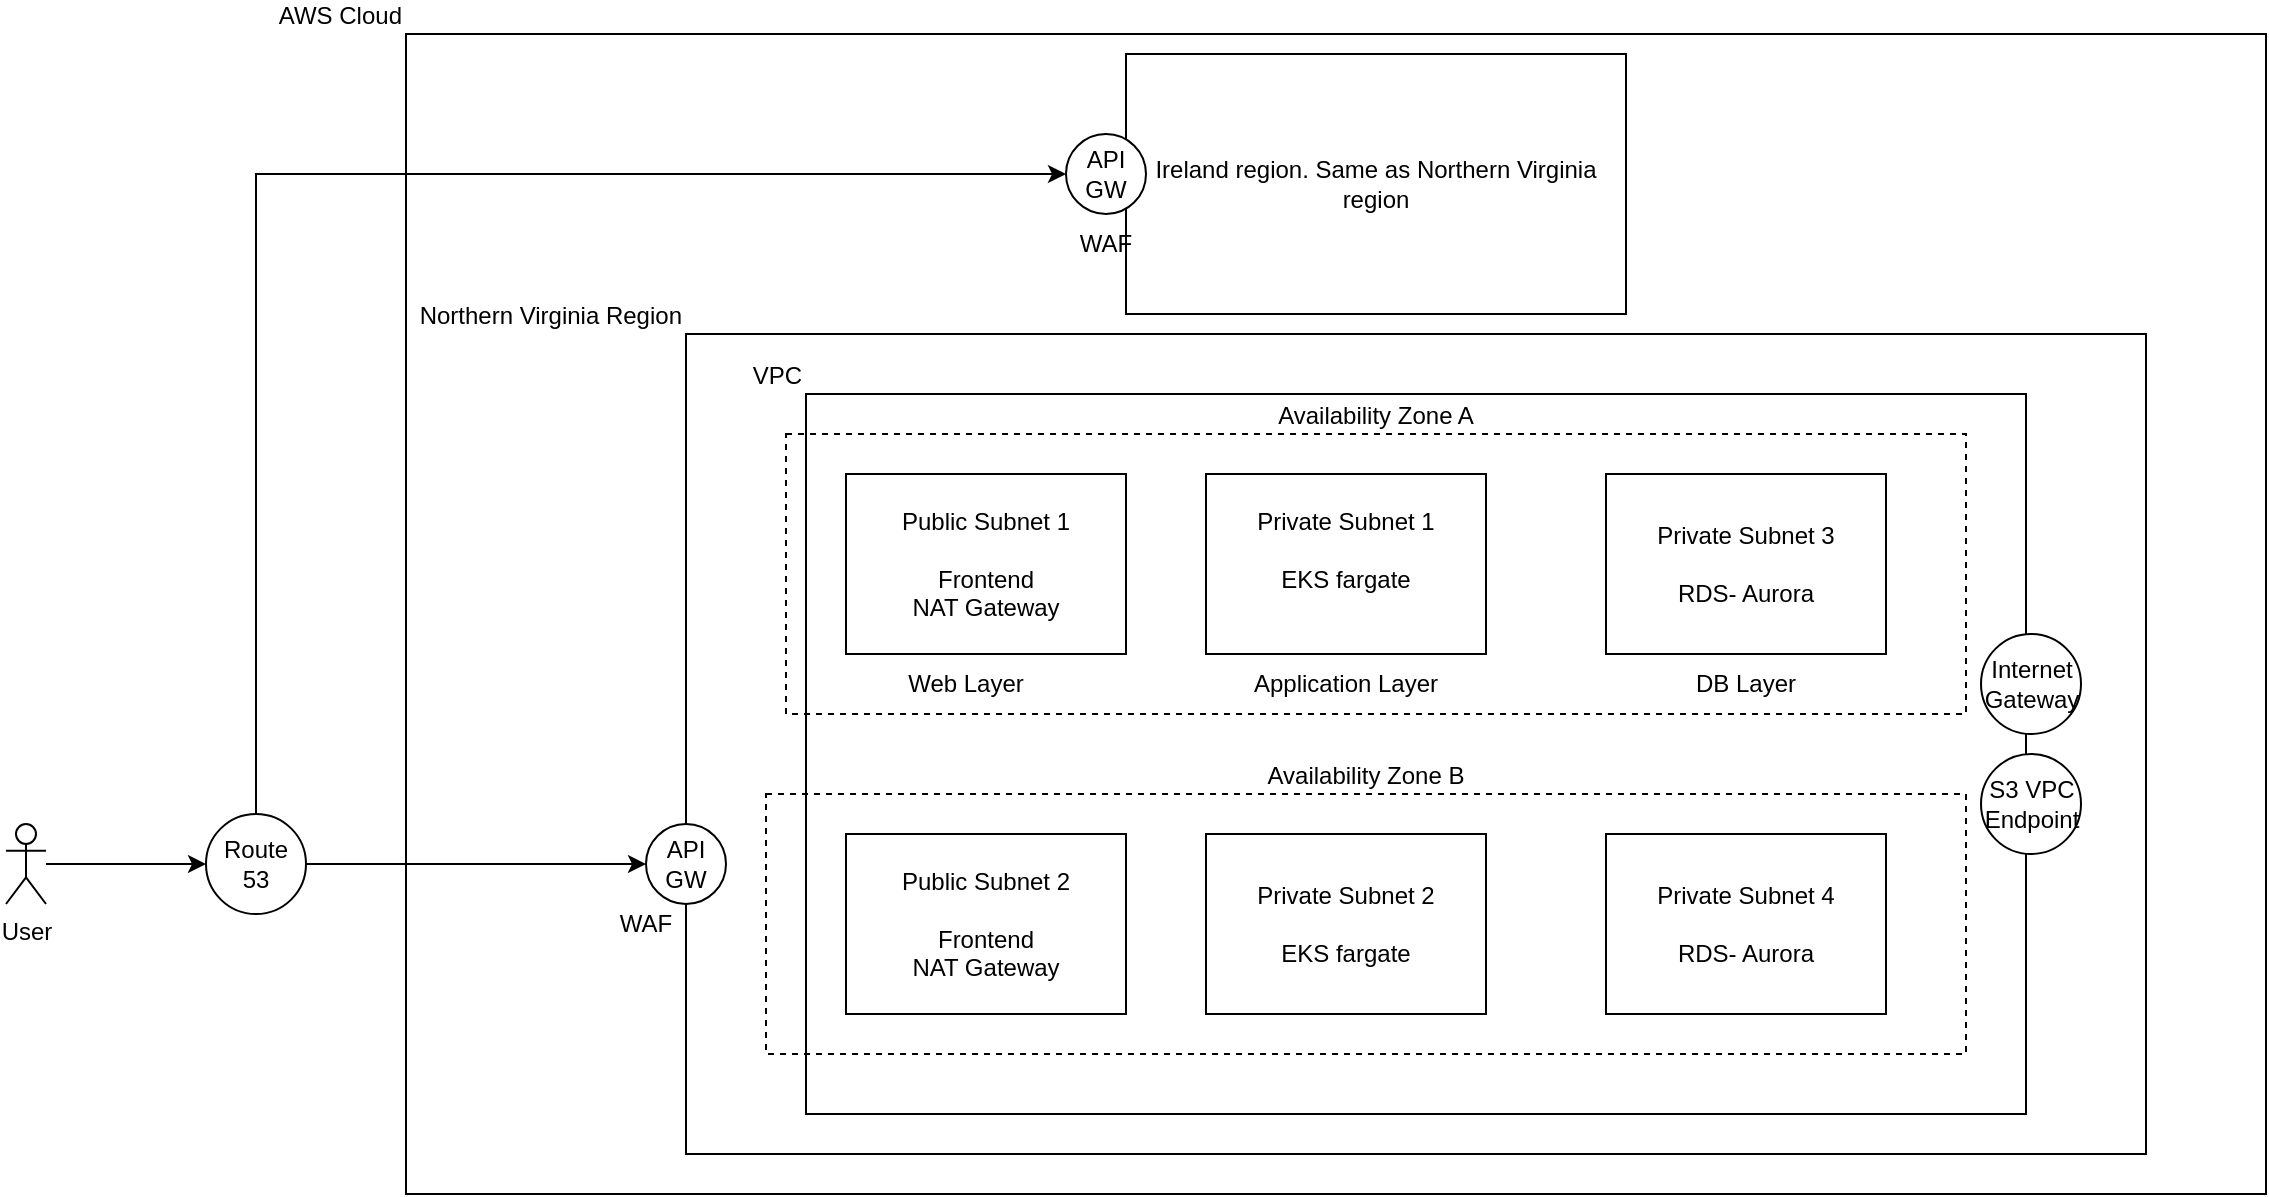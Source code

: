 <mxfile version="24.6.5" type="device">
  <diagram id="_JOBukSen8tSIEHADYFu" name="Page-1">
    <mxGraphModel dx="2284" dy="786" grid="1" gridSize="10" guides="1" tooltips="1" connect="1" arrows="1" fold="1" page="1" pageScale="1" pageWidth="850" pageHeight="1100" math="0" shadow="0">
      <root>
        <mxCell id="0" />
        <mxCell id="1" parent="0" />
        <mxCell id="ENQYq0kZE0MXRLzni3ol-1" value="AWS Cloud" style="rounded=0;whiteSpace=wrap;html=1;labelPosition=left;verticalLabelPosition=top;align=right;verticalAlign=bottom;" parent="1" vertex="1">
          <mxGeometry x="-120" y="50" width="930" height="580" as="geometry" />
        </mxCell>
        <mxCell id="ENQYq0kZE0MXRLzni3ol-17" style="edgeStyle=orthogonalEdgeStyle;rounded=0;orthogonalLoop=1;jettySize=auto;html=1;" parent="1" source="ENQYq0kZE0MXRLzni3ol-8" target="ENQYq0kZE0MXRLzni3ol-12" edge="1">
          <mxGeometry relative="1" as="geometry" />
        </mxCell>
        <mxCell id="ENQYq0kZE0MXRLzni3ol-8" value="User" style="shape=umlActor;verticalLabelPosition=bottom;verticalAlign=top;html=1;outlineConnect=0;" parent="1" vertex="1">
          <mxGeometry x="-320" y="445" width="20" height="40" as="geometry" />
        </mxCell>
        <mxCell id="ENQYq0kZE0MXRLzni3ol-23" style="edgeStyle=orthogonalEdgeStyle;rounded=0;orthogonalLoop=1;jettySize=auto;html=1;exitX=0.5;exitY=0;exitDx=0;exitDy=0;" parent="1" source="ENQYq0kZE0MXRLzni3ol-12" target="ENQYq0kZE0MXRLzni3ol-22" edge="1">
          <mxGeometry relative="1" as="geometry">
            <mxPoint x="-195" y="120" as="targetPoint" />
            <mxPoint x="-200" y="430" as="sourcePoint" />
            <Array as="points">
              <mxPoint x="-195" y="120" />
            </Array>
          </mxGeometry>
        </mxCell>
        <mxCell id="ENQYq0kZE0MXRLzni3ol-24" style="edgeStyle=orthogonalEdgeStyle;rounded=0;orthogonalLoop=1;jettySize=auto;html=1;exitX=1;exitY=0.5;exitDx=0;exitDy=0;" parent="1" source="ENQYq0kZE0MXRLzni3ol-12" target="ENQYq0kZE0MXRLzni3ol-21" edge="1">
          <mxGeometry relative="1" as="geometry" />
        </mxCell>
        <mxCell id="ENQYq0kZE0MXRLzni3ol-12" value="Route 53" style="ellipse;whiteSpace=wrap;html=1;aspect=fixed;" parent="1" vertex="1">
          <mxGeometry x="-220" y="440" width="50" height="50" as="geometry" />
        </mxCell>
        <mxCell id="ENQYq0kZE0MXRLzni3ol-19" value="Ireland region. Same as Northern Virginia region" style="rounded=0;whiteSpace=wrap;html=1;labelPosition=center;verticalLabelPosition=middle;align=center;verticalAlign=middle;" parent="1" vertex="1">
          <mxGeometry x="240" y="60" width="250" height="130" as="geometry" />
        </mxCell>
        <mxCell id="ENQYq0kZE0MXRLzni3ol-20" value="Northern Virginia Region" style="rounded=0;whiteSpace=wrap;html=1;labelPosition=left;verticalLabelPosition=top;align=right;verticalAlign=bottom;strokeColor=#000000;" parent="1" vertex="1">
          <mxGeometry x="20" y="200" width="730" height="410" as="geometry" />
        </mxCell>
        <mxCell id="ENQYq0kZE0MXRLzni3ol-21" value="API GW" style="ellipse;whiteSpace=wrap;html=1;aspect=fixed;" parent="1" vertex="1">
          <mxGeometry y="445" width="40" height="40" as="geometry" />
        </mxCell>
        <mxCell id="ENQYq0kZE0MXRLzni3ol-22" value="API GW" style="ellipse;whiteSpace=wrap;html=1;aspect=fixed;" parent="1" vertex="1">
          <mxGeometry x="210" y="100" width="40" height="40" as="geometry" />
        </mxCell>
        <mxCell id="ENQYq0kZE0MXRLzni3ol-25" value="VPC" style="rounded=0;whiteSpace=wrap;html=1;labelPosition=left;verticalLabelPosition=top;align=right;verticalAlign=bottom;" parent="1" vertex="1">
          <mxGeometry x="80" y="230" width="610" height="360" as="geometry" />
        </mxCell>
        <mxCell id="ENQYq0kZE0MXRLzni3ol-26" value="Availability&amp;nbsp;&lt;span style=&quot;background-color: initial;&quot;&gt;Zone A&lt;/span&gt;" style="rounded=0;whiteSpace=wrap;html=1;dashed=1;fillColor=none;labelPosition=center;verticalLabelPosition=top;align=center;verticalAlign=bottom;" parent="1" vertex="1">
          <mxGeometry x="70" y="250" width="590" height="140" as="geometry" />
        </mxCell>
        <mxCell id="ENQYq0kZE0MXRLzni3ol-27" value="Availability Zone B" style="rounded=0;whiteSpace=wrap;html=1;dashed=1;fillColor=none;labelPosition=center;verticalLabelPosition=top;align=center;verticalAlign=bottom;" parent="1" vertex="1">
          <mxGeometry x="60" y="430" width="600" height="130" as="geometry" />
        </mxCell>
        <mxCell id="ENQYq0kZE0MXRLzni3ol-29" value="Public Subnet 1&lt;div&gt;&lt;br&gt;&lt;/div&gt;&lt;div&gt;Frontend&lt;/div&gt;&lt;div&gt;NAT Gateway&lt;/div&gt;" style="rounded=0;whiteSpace=wrap;html=1;" parent="1" vertex="1">
          <mxGeometry x="100" y="270" width="140" height="90" as="geometry" />
        </mxCell>
        <mxCell id="ENQYq0kZE0MXRLzni3ol-31" value="Private Subnet 1&lt;div&gt;&lt;br&gt;&lt;/div&gt;&lt;div&gt;EKS fargate&lt;/div&gt;&lt;div&gt;&lt;br&gt;&lt;/div&gt;" style="rounded=0;whiteSpace=wrap;html=1;" parent="1" vertex="1">
          <mxGeometry x="280" y="270" width="140" height="90" as="geometry" />
        </mxCell>
        <mxCell id="ENQYq0kZE0MXRLzni3ol-32" value="Private Subnet 3&lt;div&gt;&lt;br&gt;&lt;/div&gt;&lt;div&gt;RDS- Aurora&lt;/div&gt;" style="rounded=0;whiteSpace=wrap;html=1;" parent="1" vertex="1">
          <mxGeometry x="480" y="270" width="140" height="90" as="geometry" />
        </mxCell>
        <mxCell id="ENQYq0kZE0MXRLzni3ol-33" value="Public Subnet 2&lt;div&gt;&lt;br&gt;&lt;/div&gt;&lt;div&gt;Frontend&lt;br&gt;&lt;/div&gt;&lt;div&gt;NAT Gateway&lt;br&gt;&lt;/div&gt;" style="rounded=0;whiteSpace=wrap;html=1;" parent="1" vertex="1">
          <mxGeometry x="100" y="450" width="140" height="90" as="geometry" />
        </mxCell>
        <mxCell id="ENQYq0kZE0MXRLzni3ol-34" value="Private Subnet 2&lt;div&gt;&lt;br&gt;&lt;/div&gt;&lt;div&gt;EKS fargate&lt;/div&gt;" style="rounded=0;whiteSpace=wrap;html=1;" parent="1" vertex="1">
          <mxGeometry x="280" y="450" width="140" height="90" as="geometry" />
        </mxCell>
        <mxCell id="ENQYq0kZE0MXRLzni3ol-35" value="Private Subnet 4&lt;div&gt;&lt;br&gt;&lt;/div&gt;&lt;div&gt;RDS- Aurora&lt;/div&gt;" style="rounded=0;whiteSpace=wrap;html=1;" parent="1" vertex="1">
          <mxGeometry x="480" y="450" width="140" height="90" as="geometry" />
        </mxCell>
        <mxCell id="ENQYq0kZE0MXRLzni3ol-36" value="Web Layer" style="text;html=1;align=center;verticalAlign=middle;whiteSpace=wrap;rounded=0;" parent="1" vertex="1">
          <mxGeometry x="130" y="360" width="60" height="30" as="geometry" />
        </mxCell>
        <mxCell id="ENQYq0kZE0MXRLzni3ol-37" value="Application Layer" style="text;html=1;align=center;verticalAlign=middle;whiteSpace=wrap;rounded=0;" parent="1" vertex="1">
          <mxGeometry x="280" y="360" width="140" height="30" as="geometry" />
        </mxCell>
        <mxCell id="ENQYq0kZE0MXRLzni3ol-38" value="DB Layer" style="text;html=1;align=center;verticalAlign=middle;whiteSpace=wrap;rounded=0;" parent="1" vertex="1">
          <mxGeometry x="520" y="360" width="60" height="30" as="geometry" />
        </mxCell>
        <mxCell id="ObIz4OfROxQxgKV01XM3-1" value="Internet&lt;div&gt;Gateway&lt;/div&gt;" style="ellipse;whiteSpace=wrap;html=1;aspect=fixed;" parent="1" vertex="1">
          <mxGeometry x="667.5" y="350" width="50" height="50" as="geometry" />
        </mxCell>
        <mxCell id="ObIz4OfROxQxgKV01XM3-2" value="S3 VPC Endpoint" style="ellipse;whiteSpace=wrap;html=1;aspect=fixed;" parent="1" vertex="1">
          <mxGeometry x="667.5" y="410" width="50" height="50" as="geometry" />
        </mxCell>
        <mxCell id="gqe_Iesc7WFQ8hF8-Rik-1" value="WAF" style="text;html=1;align=center;verticalAlign=middle;whiteSpace=wrap;rounded=0;" vertex="1" parent="1">
          <mxGeometry x="-30" y="480" width="60" height="30" as="geometry" />
        </mxCell>
        <mxCell id="gqe_Iesc7WFQ8hF8-Rik-2" value="WAF" style="text;html=1;align=center;verticalAlign=middle;whiteSpace=wrap;rounded=0;" vertex="1" parent="1">
          <mxGeometry x="200" y="140" width="60" height="30" as="geometry" />
        </mxCell>
      </root>
    </mxGraphModel>
  </diagram>
</mxfile>
